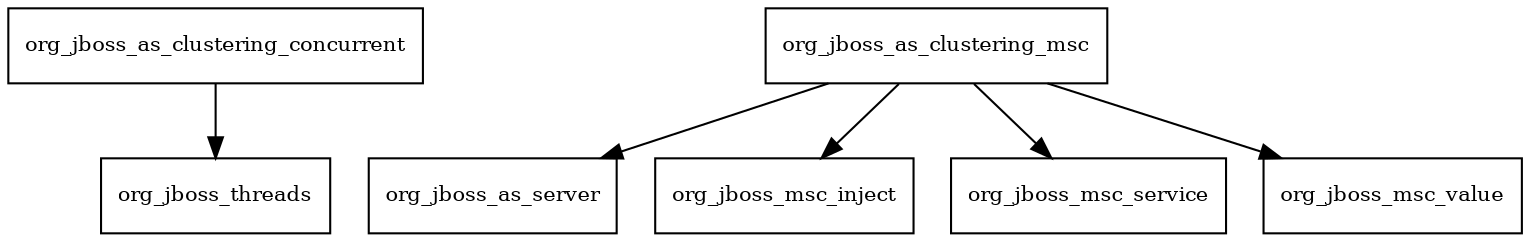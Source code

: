 digraph jboss_as_clustering_common_7_4_0_Final_redhat_19_package_dependencies {
  node [shape = box, fontsize=10.0];
  org_jboss_as_clustering_concurrent -> org_jboss_threads;
  org_jboss_as_clustering_msc -> org_jboss_as_server;
  org_jboss_as_clustering_msc -> org_jboss_msc_inject;
  org_jboss_as_clustering_msc -> org_jboss_msc_service;
  org_jboss_as_clustering_msc -> org_jboss_msc_value;
}
